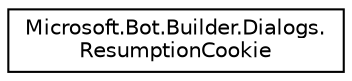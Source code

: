 digraph "Graphical Class Hierarchy"
{
  edge [fontname="Helvetica",fontsize="10",labelfontname="Helvetica",labelfontsize="10"];
  node [fontname="Helvetica",fontsize="10",shape=record];
  rankdir="LR";
  Node1 [label="Microsoft.Bot.Builder.Dialogs.\lResumptionCookie",height=0.2,width=0.4,color="black", fillcolor="white", style="filled",URL="$dc/d2b/class_microsoft_1_1_bot_1_1_builder_1_1_dialogs_1_1_resumption_cookie.html",tooltip="The resumption cookie that can be used to resume a conversation with a user. "];
}
